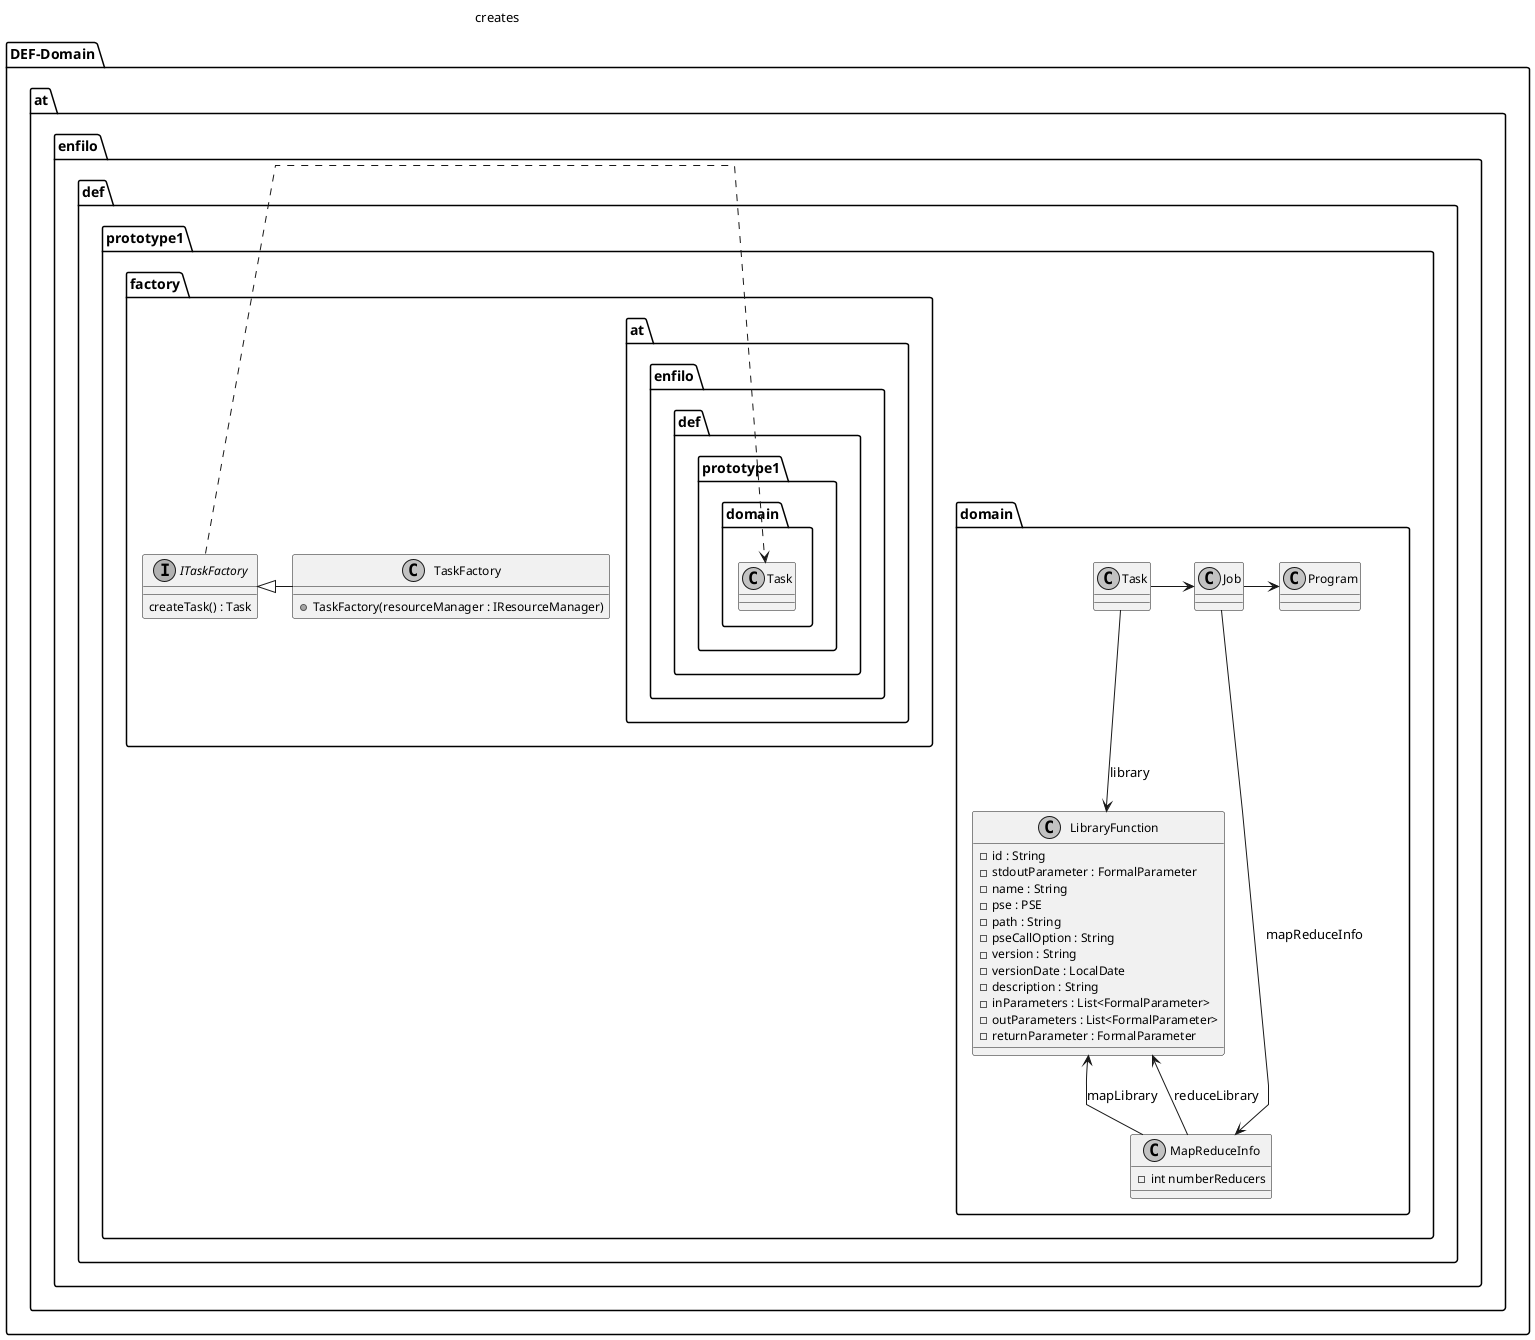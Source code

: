 @startuml

skinparam monochrome true
'skinparam style strictuml
skinparam linetype polyline
skinparam class {
    FontSize 13
    attribute {
        FontSize 12
    }
}

package DEF-Domain {
    namespace at.enfilo.def.prototype1.domain {
        class Task

        class LibraryFunction {
            - id : String
            - stdoutParameter : FormalParameter
            - name : String
            - pse : PSE
            - path : String
            - pseCallOption : String
            - version : String
            - versionDate : LocalDate
            - description : String
            - inParameters : List<FormalParameter>
            - outParameters : List<FormalParameter>
            - returnParameter : FormalParameter
        }
        class Program
        class Job
        class MapReduceInfo {
            - int numberReducers
        }
        LibraryFunction <-- MapReduceInfo : mapLibrary
        LibraryFunction <-- MapReduceInfo : reduceLibrary
        Job -> Program
        Job --> MapReduceInfo : mapReduceInfo
        class Task

        Task -> Job
        Task --> LibraryFunction : library
    }

    namespace at.enfilo.def.prototype1.factory {
        interface ITaskFactory {
            createTask() : Task
        }
        class TaskFactory {
            + TaskFactory(resourceManager : IResourceManager)
        }
        ITaskFactory <|- TaskFactory

        ITaskFactory .> at.enfilo.def.prototype1.domain.Task : creates
    }
}

newpage
skinparam monochrome true
'skinparam style strictuml
skinparam linetype polyline
skinparam class {
    FontSize 13
    attribute {
        FontSize 12
    }
}

class ExecutorService {
    +invokeAll(callables : Collection<ICallable>)
}

interface ICallable {
    +call()
}

package DEF-WorkerModule {

    namespace at.enfilo.def.prototype1.workermodule {
        class DispatcherClient {
            +runTask(task : TaskDTO) : TaskResult
        }
    }
}

package DEF-MapReduce {
    namespace at.phe.def.mapreduce {

        class MapTaskCallable<TaskResult>
        class TaskCallable<TaskResult>

        class MapTaskDTO {
            -id : String
            -appTask : TaskDTO
            -mapTask : TaskDTO
            -numberPartitions : int
        }

        class PartitionHelper {
            +{static} getPartitionReferences() : List<String>
        }

        .ICallable <|-- MapTaskCallable
        .ICallable <|-- TaskCallable


        at.enfilo.def.prototype1.workermodule.DispatcherClient <-- MapTaskCallable : dispatcher

        MapTaskDTO <- MapTaskCallable : task

        at.enfilo.def.prototype1.workermodule.DispatcherClient <-- TaskCallable : dispatcher
        at.enfilo.def.prototype1.domain.Task <- TaskCallable : task
    }
}

package DEF-Dispatcher {
    namespace at.enfilo.def.prototype1.dispatcher {

        interface IJobDispatcher {
            +submitJob() : JobState
            +terminateJob() : void
            +restartJob() : Job
            +attachTask() : void
        }

        class ThreadJobDispatcher {
            - runNormalTasks() : JobState
            - runMapReduceTasks() : JobState
            - createMapTaskDTO() : MapTaskDTO
            - createReduceTask() : Task
        }
        IJobDispatcher <|-- ThreadJobDispatcher
        ThreadJobDispatcher -> at.enfilo.def.prototype1.factory.ITaskFactory
        .ExecutorService <- ThreadJobDispatcher : executorService
        ThreadJobDispatcher ..> at.phe.def.mapreduce.MapTaskDTO : creates
        ThreadJobDispatcher ..> at.phe.def.mapreduce.TaskCallable : creates
        ThreadJobDispatcher ..> at.phe.def.mapreduce.MapTaskCallable : creates
        ThreadJobDispatcher -> at.phe.def.mapreduce.PartitionHelper : partitionHelper

        class JPPFAdapter
        IJobDispatcher <|-- JPPFAdapter

        class JobDispatcherFactory {
            +{static} createJobDispatcher() : IJobDispatcher
        }

        JobDispatcherFactory ..> ThreadJobDispatcher : creates
        JobDispatcherFactory ..> JPPFAdapter : creates
    }
}

package DEF-Demo {
    namespace at.phe.def.mapreduce.demo {
        class MapReduceMain {
            +main()
        }

        MapReduceMain -> at.enfilo.def.prototype1.dispatcher.IJobDispatcher : dispatcher
        MapReduceMain -> at.enfilo.def.prototype1.domain.LibraryFunction : applicationTask
        MapReduceMain -> at.enfilo.def.prototype1.domain.LibraryFunction : mapTask
        MapReduceMain -> at.enfilo.def.prototype1.domain.LibraryFunction : reduceTask
    }
}

@enduml